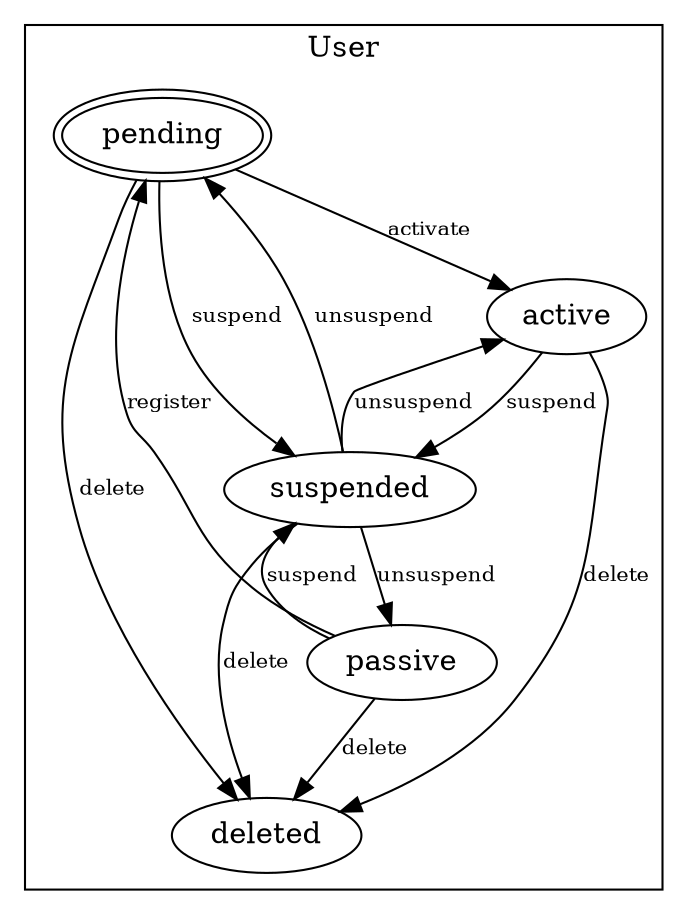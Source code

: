 digraph models_diagram {
	graph[overlap=false, splines=true]
subgraph cluster_user {
	label = "User"
	user_deleted [label=deleted ];
  user_pending [label=pending , peripheries = 2];
  user_active [label=active ];
  user_passive [label=passive ];
  user_suspended [label=suspended ];}	"user_passive" -> "user_pending" [label="register", fontsize=10]
	"user_passive" -> "user_suspended" [label="suspend", fontsize=10]
	"user_pending" -> "user_suspended" [label="suspend", fontsize=10]
	"user_active" -> "user_suspended" [label="suspend", fontsize=10]
	"user_suspended" -> "user_active" [label="unsuspend", fontsize=10]
	"user_suspended" -> "user_pending" [label="unsuspend", fontsize=10]
	"user_suspended" -> "user_passive" [label="unsuspend", fontsize=10]
	"user_pending" -> "user_active" [label="activate", fontsize=10]
	"user_passive" -> "user_deleted" [label="delete", fontsize=10]
	"user_pending" -> "user_deleted" [label="delete", fontsize=10]
	"user_active" -> "user_deleted" [label="delete", fontsize=10]
	"user_suspended" -> "user_deleted" [label="delete", fontsize=10]
}
